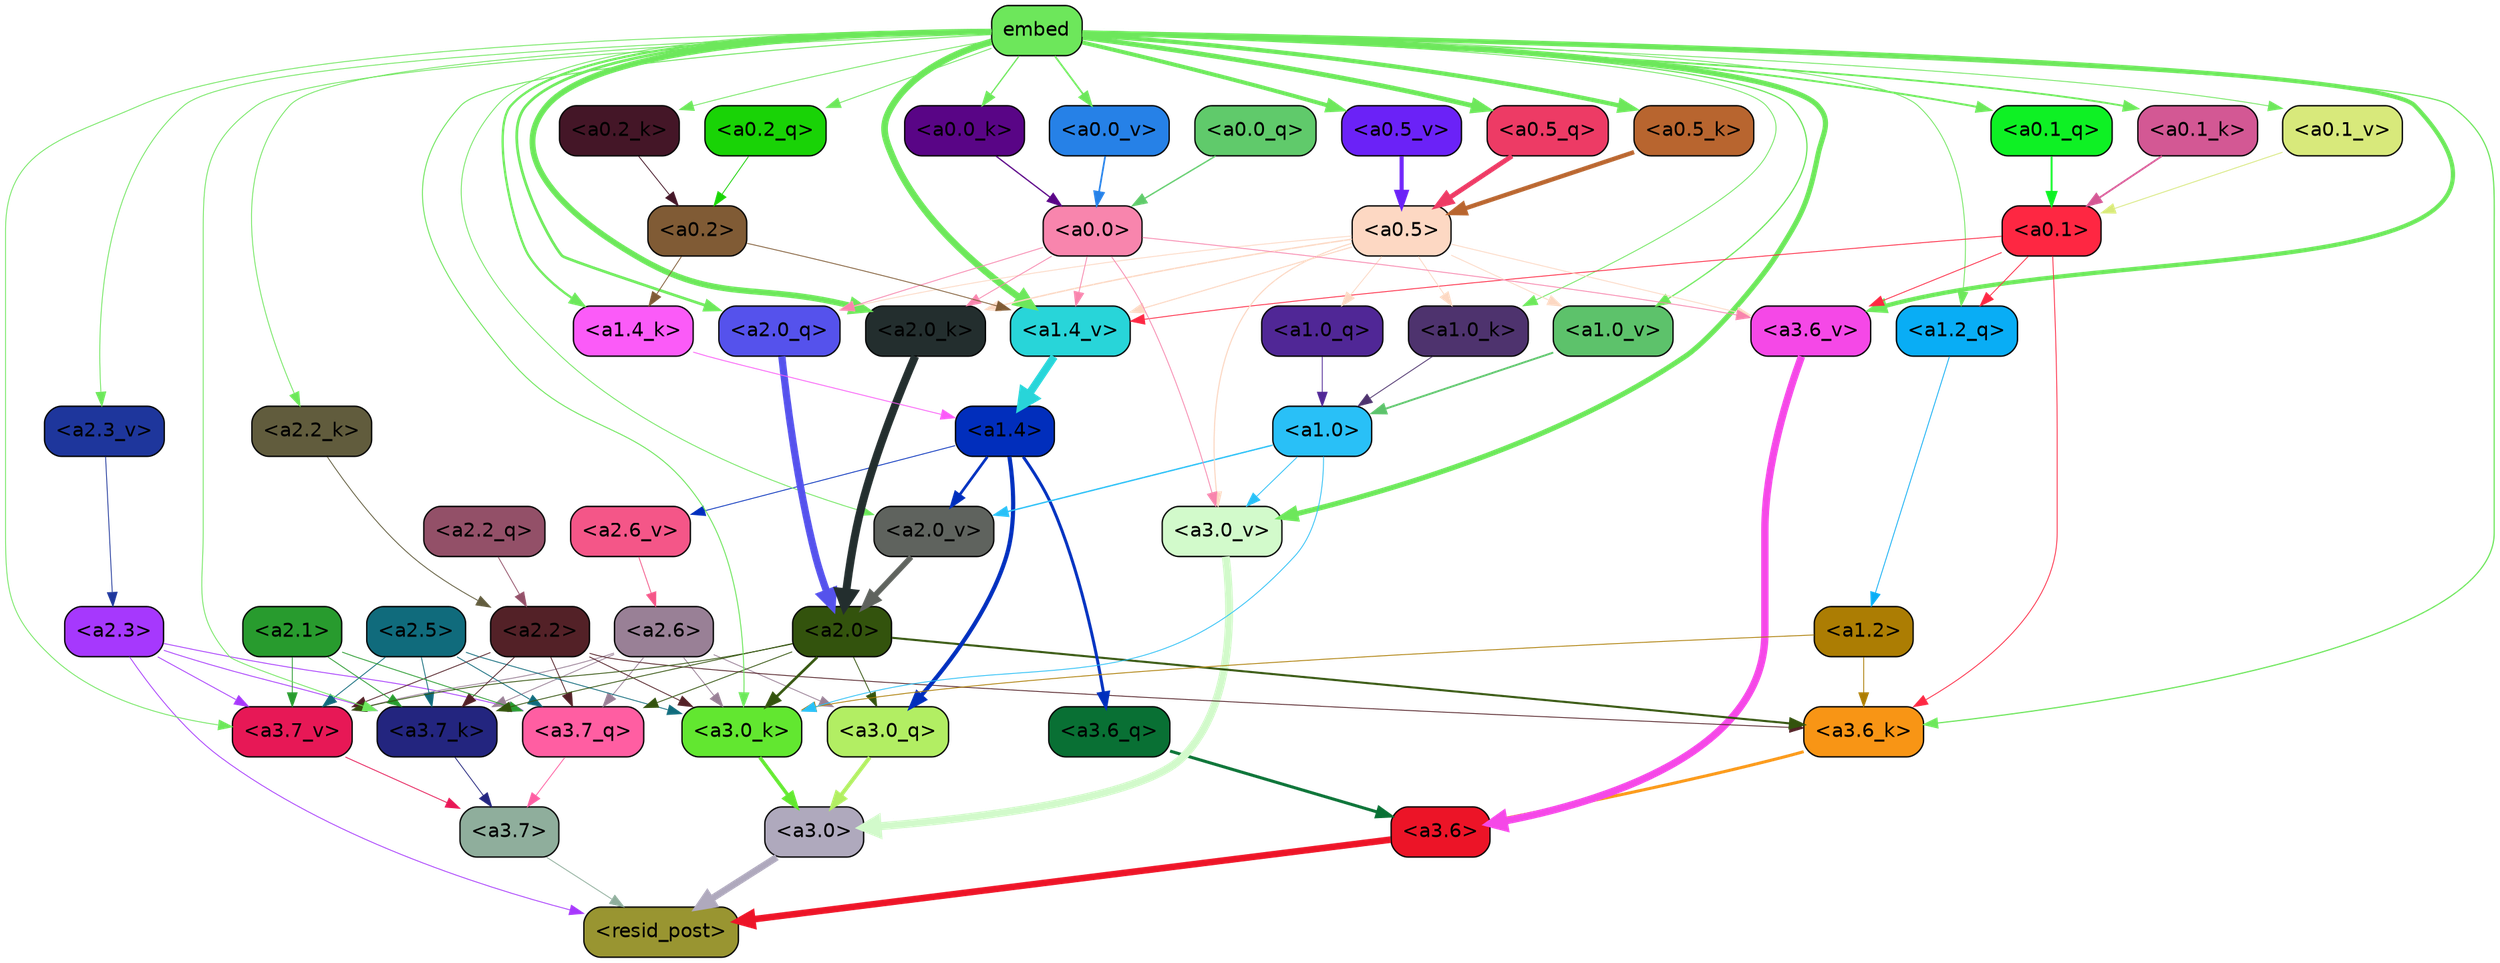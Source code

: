 strict digraph "" {
	graph [bgcolor=transparent,
		layout=dot,
		overlap=false,
		splines=true
	];
	"<a3.7>"	[color=black,
		fillcolor="#8fae9c",
		fontname=Helvetica,
		shape=box,
		style="filled, rounded"];
	"<resid_post>"	[color=black,
		fillcolor="#999531",
		fontname=Helvetica,
		shape=box,
		style="filled, rounded"];
	"<a3.7>" -> "<resid_post>"	[color="#8fae9c",
		penwidth=0.6];
	"<a3.6>"	[color=black,
		fillcolor="#ec1427",
		fontname=Helvetica,
		shape=box,
		style="filled, rounded"];
	"<a3.6>" -> "<resid_post>"	[color="#ec1427",
		penwidth=4.7534414529800415];
	"<a3.0>"	[color=black,
		fillcolor="#afa9bd",
		fontname=Helvetica,
		shape=box,
		style="filled, rounded"];
	"<a3.0>" -> "<resid_post>"	[color="#afa9bd",
		penwidth=4.898576855659485];
	"<a2.3>"	[color=black,
		fillcolor="#a638fd",
		fontname=Helvetica,
		shape=box,
		style="filled, rounded"];
	"<a2.3>" -> "<resid_post>"	[color="#a638fd",
		penwidth=0.6];
	"<a3.7_q>"	[color=black,
		fillcolor="#ff5ea2",
		fontname=Helvetica,
		shape=box,
		style="filled, rounded"];
	"<a2.3>" -> "<a3.7_q>"	[color="#a638fd",
		penwidth=0.6];
	"<a3.7_k>"	[color=black,
		fillcolor="#23257f",
		fontname=Helvetica,
		shape=box,
		style="filled, rounded"];
	"<a2.3>" -> "<a3.7_k>"	[color="#a638fd",
		penwidth=0.6];
	"<a3.7_v>"	[color=black,
		fillcolor="#e71856",
		fontname=Helvetica,
		shape=box,
		style="filled, rounded"];
	"<a2.3>" -> "<a3.7_v>"	[color="#a638fd",
		penwidth=0.6];
	"<a3.7_q>" -> "<a3.7>"	[color="#ff5ea2",
		penwidth=0.6];
	"<a3.6_q>"	[color=black,
		fillcolor="#097034",
		fontname=Helvetica,
		shape=box,
		style="filled, rounded"];
	"<a3.6_q>" -> "<a3.6>"	[color="#097034",
		penwidth=2.160832464694977];
	"<a3.0_q>"	[color=black,
		fillcolor="#b2ee63",
		fontname=Helvetica,
		shape=box,
		style="filled, rounded"];
	"<a3.0_q>" -> "<a3.0>"	[color="#b2ee63",
		penwidth=2.870753765106201];
	"<a3.7_k>" -> "<a3.7>"	[color="#23257f",
		penwidth=0.6];
	"<a3.6_k>"	[color=black,
		fillcolor="#f89515",
		fontname=Helvetica,
		shape=box,
		style="filled, rounded"];
	"<a3.6_k>" -> "<a3.6>"	[color="#f89515",
		penwidth=2.13908451795578];
	"<a3.0_k>"	[color=black,
		fillcolor="#62e730",
		fontname=Helvetica,
		shape=box,
		style="filled, rounded"];
	"<a3.0_k>" -> "<a3.0>"	[color="#62e730",
		penwidth=2.520303964614868];
	"<a3.7_v>" -> "<a3.7>"	[color="#e71856",
		penwidth=0.6];
	"<a3.6_v>"	[color=black,
		fillcolor="#f548e7",
		fontname=Helvetica,
		shape=box,
		style="filled, rounded"];
	"<a3.6_v>" -> "<a3.6>"	[color="#f548e7",
		penwidth=5.297133803367615];
	"<a3.0_v>"	[color=black,
		fillcolor="#d2facb",
		fontname=Helvetica,
		shape=box,
		style="filled, rounded"];
	"<a3.0_v>" -> "<a3.0>"	[color="#d2facb",
		penwidth=5.680712580680847];
	"<a2.6>"	[color=black,
		fillcolor="#998096",
		fontname=Helvetica,
		shape=box,
		style="filled, rounded"];
	"<a2.6>" -> "<a3.7_q>"	[color="#998096",
		penwidth=0.6];
	"<a2.6>" -> "<a3.0_q>"	[color="#998096",
		penwidth=0.6];
	"<a2.6>" -> "<a3.7_k>"	[color="#998096",
		penwidth=0.6];
	"<a2.6>" -> "<a3.0_k>"	[color="#998096",
		penwidth=0.6];
	"<a2.6>" -> "<a3.7_v>"	[color="#998096",
		penwidth=0.6];
	"<a2.5>"	[color=black,
		fillcolor="#106b7c",
		fontname=Helvetica,
		shape=box,
		style="filled, rounded"];
	"<a2.5>" -> "<a3.7_q>"	[color="#106b7c",
		penwidth=0.6];
	"<a2.5>" -> "<a3.7_k>"	[color="#106b7c",
		penwidth=0.6];
	"<a2.5>" -> "<a3.0_k>"	[color="#106b7c",
		penwidth=0.6];
	"<a2.5>" -> "<a3.7_v>"	[color="#106b7c",
		penwidth=0.6];
	"<a2.2>"	[color=black,
		fillcolor="#532127",
		fontname=Helvetica,
		shape=box,
		style="filled, rounded"];
	"<a2.2>" -> "<a3.7_q>"	[color="#532127",
		penwidth=0.6];
	"<a2.2>" -> "<a3.7_k>"	[color="#532127",
		penwidth=0.6];
	"<a2.2>" -> "<a3.6_k>"	[color="#532127",
		penwidth=0.6];
	"<a2.2>" -> "<a3.0_k>"	[color="#532127",
		penwidth=0.6];
	"<a2.2>" -> "<a3.7_v>"	[color="#532127",
		penwidth=0.6];
	"<a2.1>"	[color=black,
		fillcolor="#289b2e",
		fontname=Helvetica,
		shape=box,
		style="filled, rounded"];
	"<a2.1>" -> "<a3.7_q>"	[color="#289b2e",
		penwidth=0.6];
	"<a2.1>" -> "<a3.7_k>"	[color="#289b2e",
		penwidth=0.6];
	"<a2.1>" -> "<a3.7_v>"	[color="#289b2e",
		penwidth=0.6];
	"<a2.0>"	[color=black,
		fillcolor="#33530d",
		fontname=Helvetica,
		shape=box,
		style="filled, rounded"];
	"<a2.0>" -> "<a3.7_q>"	[color="#33530d",
		penwidth=0.6];
	"<a2.0>" -> "<a3.0_q>"	[color="#33530d",
		penwidth=0.6];
	"<a2.0>" -> "<a3.7_k>"	[color="#33530d",
		penwidth=0.6];
	"<a2.0>" -> "<a3.6_k>"	[color="#33530d",
		penwidth=1.4784413101151586];
	"<a2.0>" -> "<a3.0_k>"	[color="#33530d",
		penwidth=1.8858084231615067];
	"<a2.0>" -> "<a3.7_v>"	[color="#33530d",
		penwidth=0.6];
	"<a1.4>"	[color=black,
		fillcolor="#012ebc",
		fontname=Helvetica,
		shape=box,
		style="filled, rounded"];
	"<a1.4>" -> "<a3.6_q>"	[color="#012ebc",
		penwidth=2.149975523352623];
	"<a1.4>" -> "<a3.0_q>"	[color="#012ebc",
		penwidth=3.0018038749694824];
	"<a2.6_v>"	[color=black,
		fillcolor="#f45688",
		fontname=Helvetica,
		shape=box,
		style="filled, rounded"];
	"<a1.4>" -> "<a2.6_v>"	[color="#012ebc",
		penwidth=0.6];
	"<a2.0_v>"	[color=black,
		fillcolor="#5f635e",
		fontname=Helvetica,
		shape=box,
		style="filled, rounded"];
	"<a1.4>" -> "<a2.0_v>"	[color="#012ebc",
		penwidth=1.925402581691742];
	embed	[color=black,
		fillcolor="#6de75b",
		fontname=Helvetica,
		shape=box,
		style="filled, rounded"];
	embed -> "<a3.7_k>"	[color="#6de75b",
		penwidth=0.6];
	embed -> "<a3.6_k>"	[color="#6de75b",
		penwidth=0.8552796393632889];
	embed -> "<a3.0_k>"	[color="#6de75b",
		penwidth=0.691851794719696];
	embed -> "<a3.7_v>"	[color="#6de75b",
		penwidth=0.6];
	embed -> "<a3.6_v>"	[color="#6de75b",
		penwidth=3.067279100418091];
	embed -> "<a3.0_v>"	[color="#6de75b",
		penwidth=3.6927278637886047];
	"<a2.0_q>"	[color=black,
		fillcolor="#5552ec",
		fontname=Helvetica,
		shape=box,
		style="filled, rounded"];
	embed -> "<a2.0_q>"	[color="#6de75b",
		penwidth=1.944248914718628];
	"<a2.2_k>"	[color=black,
		fillcolor="#615c3d",
		fontname=Helvetica,
		shape=box,
		style="filled, rounded"];
	embed -> "<a2.2_k>"	[color="#6de75b",
		penwidth=0.6];
	"<a2.0_k>"	[color=black,
		fillcolor="#232e2e",
		fontname=Helvetica,
		shape=box,
		style="filled, rounded"];
	embed -> "<a2.0_k>"	[color="#6de75b",
		penwidth=4.198909968137741];
	"<a2.3_v>"	[color=black,
		fillcolor="#1e369c",
		fontname=Helvetica,
		shape=box,
		style="filled, rounded"];
	embed -> "<a2.3_v>"	[color="#6de75b",
		penwidth=0.6];
	embed -> "<a2.0_v>"	[color="#6de75b",
		penwidth=0.6];
	"<a1.2_q>"	[color=black,
		fillcolor="#09adf5",
		fontname=Helvetica,
		shape=box,
		style="filled, rounded"];
	embed -> "<a1.2_q>"	[color="#6de75b",
		penwidth=0.6];
	"<a1.4_k>"	[color=black,
		fillcolor="#fb5bf8",
		fontname=Helvetica,
		shape=box,
		style="filled, rounded"];
	embed -> "<a1.4_k>"	[color="#6de75b",
		penwidth=1.6299549341201782];
	"<a1.0_k>"	[color=black,
		fillcolor="#4e336e",
		fontname=Helvetica,
		shape=box,
		style="filled, rounded"];
	embed -> "<a1.0_k>"	[color="#6de75b",
		penwidth=0.6];
	"<a1.4_v>"	[color=black,
		fillcolor="#28d5d9",
		fontname=Helvetica,
		shape=box,
		style="filled, rounded"];
	embed -> "<a1.4_v>"	[color="#6de75b",
		penwidth=4.780120432376862];
	"<a1.0_v>"	[color=black,
		fillcolor="#5dc26b",
		fontname=Helvetica,
		shape=box,
		style="filled, rounded"];
	embed -> "<a1.0_v>"	[color="#6de75b",
		penwidth=0.8886437299661338];
	"<a0.5_q>"	[color=black,
		fillcolor="#ed3b65",
		fontname=Helvetica,
		shape=box,
		style="filled, rounded"];
	embed -> "<a0.5_q>"	[color="#6de75b",
		penwidth=3.473049759864807];
	"<a0.2_q>"	[color=black,
		fillcolor="#19d306",
		fontname=Helvetica,
		shape=box,
		style="filled, rounded"];
	embed -> "<a0.2_q>"	[color="#6de75b",
		penwidth=0.6157336235046387];
	"<a0.1_q>"	[color=black,
		fillcolor="#0ef124",
		fontname=Helvetica,
		shape=box,
		style="filled, rounded"];
	embed -> "<a0.1_q>"	[color="#6de75b",
		penwidth=1.37220698595047];
	"<a0.5_k>"	[color=black,
		fillcolor="#b8652f",
		fontname=Helvetica,
		shape=box,
		style="filled, rounded"];
	embed -> "<a0.5_k>"	[color="#6de75b",
		penwidth=3.105745553970337];
	"<a0.2_k>"	[color=black,
		fillcolor="#441627",
		fontname=Helvetica,
		shape=box,
		style="filled, rounded"];
	embed -> "<a0.2_k>"	[color="#6de75b",
		penwidth=0.6];
	"<a0.1_k>"	[color=black,
		fillcolor="#d35894",
		fontname=Helvetica,
		shape=box,
		style="filled, rounded"];
	embed -> "<a0.1_k>"	[color="#6de75b",
		penwidth=1.2916448712348938];
	"<a0.0_k>"	[color=black,
		fillcolor="#590586",
		fontname=Helvetica,
		shape=box,
		style="filled, rounded"];
	embed -> "<a0.0_k>"	[color="#6de75b",
		penwidth=0.9117003679275513];
	"<a0.5_v>"	[color=black,
		fillcolor="#6b22f7",
		fontname=Helvetica,
		shape=box,
		style="filled, rounded"];
	embed -> "<a0.5_v>"	[color="#6de75b",
		penwidth=2.905687689781189];
	"<a0.1_v>"	[color=black,
		fillcolor="#d8e97b",
		fontname=Helvetica,
		shape=box,
		style="filled, rounded"];
	embed -> "<a0.1_v>"	[color="#6de75b",
		penwidth=0.6];
	"<a0.0_v>"	[color=black,
		fillcolor="#2681e7",
		fontname=Helvetica,
		shape=box,
		style="filled, rounded"];
	embed -> "<a0.0_v>"	[color="#6de75b",
		penwidth=1.2382409572601318];
	"<a1.2>"	[color=black,
		fillcolor="#ac7d03",
		fontname=Helvetica,
		shape=box,
		style="filled, rounded"];
	"<a1.2>" -> "<a3.6_k>"	[color="#ac7d03",
		penwidth=0.6];
	"<a1.2>" -> "<a3.0_k>"	[color="#ac7d03",
		penwidth=0.6];
	"<a0.1>"	[color=black,
		fillcolor="#fe2742",
		fontname=Helvetica,
		shape=box,
		style="filled, rounded"];
	"<a0.1>" -> "<a3.6_k>"	[color="#fe2742",
		penwidth=0.6];
	"<a0.1>" -> "<a3.6_v>"	[color="#fe2742",
		penwidth=0.6];
	"<a0.1>" -> "<a1.2_q>"	[color="#fe2742",
		penwidth=0.6];
	"<a0.1>" -> "<a1.4_v>"	[color="#fe2742",
		penwidth=0.6];
	"<a1.0>"	[color=black,
		fillcolor="#29c0f7",
		fontname=Helvetica,
		shape=box,
		style="filled, rounded"];
	"<a1.0>" -> "<a3.0_k>"	[color="#29c0f7",
		penwidth=0.6];
	"<a1.0>" -> "<a3.0_v>"	[color="#29c0f7",
		penwidth=0.6];
	"<a1.0>" -> "<a2.0_v>"	[color="#29c0f7",
		penwidth=0.9920598268508911];
	"<a0.5>"	[color=black,
		fillcolor="#fdd8c3",
		fontname=Helvetica,
		shape=box,
		style="filled, rounded"];
	"<a0.5>" -> "<a3.6_v>"	[color="#fdd8c3",
		penwidth=0.6];
	"<a0.5>" -> "<a3.0_v>"	[color="#fdd8c3",
		penwidth=0.8028683364391327];
	"<a0.5>" -> "<a2.0_q>"	[color="#fdd8c3",
		penwidth=0.6];
	"<a0.5>" -> "<a2.0_k>"	[color="#fdd8c3",
		penwidth=0.9883035719394684];
	"<a1.0_q>"	[color=black,
		fillcolor="#502796",
		fontname=Helvetica,
		shape=box,
		style="filled, rounded"];
	"<a0.5>" -> "<a1.0_q>"	[color="#fdd8c3",
		penwidth=0.6];
	"<a0.5>" -> "<a1.0_k>"	[color="#fdd8c3",
		penwidth=0.6];
	"<a0.5>" -> "<a1.4_v>"	[color="#fdd8c3",
		penwidth=0.7686666250228882];
	"<a0.5>" -> "<a1.0_v>"	[color="#fdd8c3",
		penwidth=0.6];
	"<a0.0>"	[color=black,
		fillcolor="#f885ad",
		fontname=Helvetica,
		shape=box,
		style="filled, rounded"];
	"<a0.0>" -> "<a3.6_v>"	[color="#f885ad",
		penwidth=0.6];
	"<a0.0>" -> "<a3.0_v>"	[color="#f885ad",
		penwidth=0.6];
	"<a0.0>" -> "<a2.0_q>"	[color="#f885ad",
		penwidth=0.6];
	"<a0.0>" -> "<a2.0_k>"	[color="#f885ad",
		penwidth=0.6];
	"<a0.0>" -> "<a1.4_v>"	[color="#f885ad",
		penwidth=0.6];
	"<a2.2_q>"	[color=black,
		fillcolor="#935068",
		fontname=Helvetica,
		shape=box,
		style="filled, rounded"];
	"<a2.2_q>" -> "<a2.2>"	[color="#935068",
		penwidth=0.6];
	"<a2.0_q>" -> "<a2.0>"	[color="#5552ec",
		penwidth=5.1847569942474365];
	"<a2.2_k>" -> "<a2.2>"	[color="#615c3d",
		penwidth=0.6149471998214722];
	"<a2.0_k>" -> "<a2.0>"	[color="#232e2e",
		penwidth=5.773491740226746];
	"<a2.6_v>" -> "<a2.6>"	[color="#f45688",
		penwidth=0.6];
	"<a2.3_v>" -> "<a2.3>"	[color="#1e369c",
		penwidth=0.6];
	"<a2.0_v>" -> "<a2.0>"	[color="#5f635e",
		penwidth=3.9731863737106323];
	"<a1.2_q>" -> "<a1.2>"	[color="#09adf5",
		penwidth=0.6];
	"<a1.0_q>" -> "<a1.0>"	[color="#502796",
		penwidth=0.6];
	"<a1.4_k>" -> "<a1.4>"	[color="#fb5bf8",
		penwidth=0.6];
	"<a1.0_k>" -> "<a1.0>"	[color="#4e336e",
		penwidth=0.6];
	"<a1.4_v>" -> "<a1.4>"	[color="#28d5d9",
		penwidth=5.565408229827881];
	"<a1.0_v>" -> "<a1.0>"	[color="#5dc26b",
		penwidth=1.3358666002750397];
	"<a0.2>"	[color=black,
		fillcolor="#805b35",
		fontname=Helvetica,
		shape=box,
		style="filled, rounded"];
	"<a0.2>" -> "<a1.4_k>"	[color="#805b35",
		penwidth=0.6];
	"<a0.2>" -> "<a1.4_v>"	[color="#805b35",
		penwidth=0.6];
	"<a0.5_q>" -> "<a0.5>"	[color="#ed3b65",
		penwidth=3.473052144050598];
	"<a0.2_q>" -> "<a0.2>"	[color="#19d306",
		penwidth=0.615731954574585];
	"<a0.1_q>" -> "<a0.1>"	[color="#0ef124",
		penwidth=1.372210443019867];
	"<a0.0_q>"	[color=black,
		fillcolor="#60ca6b",
		fontname=Helvetica,
		shape=box,
		style="filled, rounded"];
	"<a0.0_q>" -> "<a0.0>"	[color="#60ca6b",
		penwidth=0.9833199977874756];
	"<a0.5_k>" -> "<a0.5>"	[color="#b8652f",
		penwidth=3.105746805667877];
	"<a0.2_k>" -> "<a0.2>"	[color="#441627",
		penwidth=0.6];
	"<a0.1_k>" -> "<a0.1>"	[color="#d35894",
		penwidth=1.2916463017463684];
	"<a0.0_k>" -> "<a0.0>"	[color="#590586",
		penwidth=0.9117016792297363];
	"<a0.5_v>" -> "<a0.5>"	[color="#6b22f7",
		penwidth=2.9294926524162292];
	"<a0.1_v>" -> "<a0.1>"	[color="#d8e97b",
		penwidth=0.6];
	"<a0.0_v>" -> "<a0.0>"	[color="#2681e7",
		penwidth=1.2382320165634155];
}
